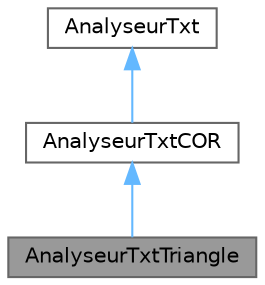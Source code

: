 digraph "AnalyseurTxtTriangle"
{
 // LATEX_PDF_SIZE
  bgcolor="transparent";
  edge [fontname=Helvetica,fontsize=10,labelfontname=Helvetica,labelfontsize=10];
  node [fontname=Helvetica,fontsize=10,shape=box,height=0.2,width=0.4];
  Node1 [id="Node000001",label="AnalyseurTxtTriangle",height=0.2,width=0.4,color="gray40", fillcolor="grey60", style="filled", fontcolor="black",tooltip=" "];
  Node2 -> Node1 [id="edge1_Node000001_Node000002",dir="back",color="steelblue1",style="solid",tooltip=" "];
  Node2 [id="Node000002",label="AnalyseurTxtCOR",height=0.2,width=0.4,color="gray40", fillcolor="white", style="filled",URL="$class_analyseur_txt_c_o_r.html",tooltip=" "];
  Node3 -> Node2 [id="edge2_Node000002_Node000003",dir="back",color="steelblue1",style="solid",tooltip=" "];
  Node3 [id="Node000003",label="AnalyseurTxt",height=0.2,width=0.4,color="gray40", fillcolor="white", style="filled",URL="$class_analyseur_txt.html",tooltip=" "];
}
